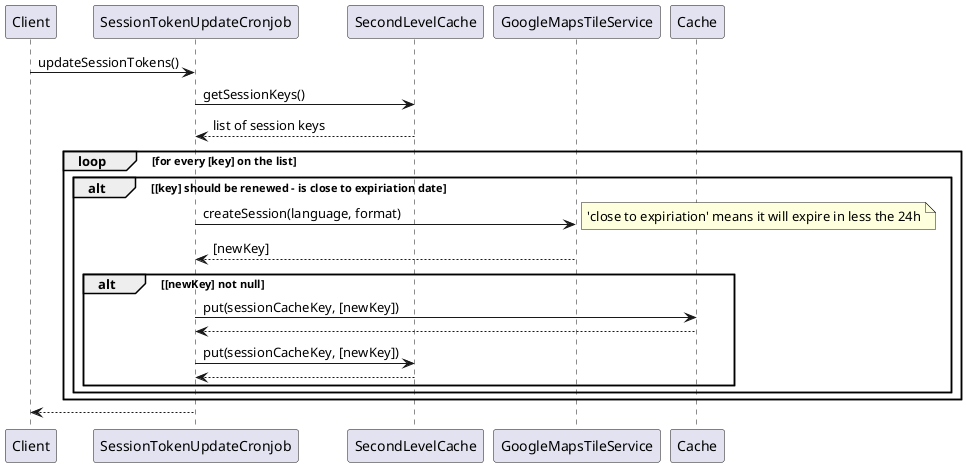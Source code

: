 @startuml

!$newKey = "[newKey]"

Client -> SessionTokenUpdateCronjob: updateSessionTokens()

SessionTokenUpdateCronjob -> SecondLevelCache: getSessionKeys()
SecondLevelCache --> SessionTokenUpdateCronjob: list of session keys

loop for every [key] on the list
    alt [key] should be renewed - is close to expiriation date
        SessionTokenUpdateCronjob -> GoogleMapsTileService: createSession(language, format)
        note right: 'close to expiriation' means it will expire in less the 24h
        GoogleMapsTileService --> SessionTokenUpdateCronjob: $newKey
        alt $newKey not null
            SessionTokenUpdateCronjob -> Cache: put(sessionCacheKey, $newKey)
            Cache --> SessionTokenUpdateCronjob
            SessionTokenUpdateCronjob -> SecondLevelCache: put(sessionCacheKey, $newKey)
            SecondLevelCache --> SessionTokenUpdateCronjob
        end
    end
end

SessionTokenUpdateCronjob --> Client

@enduml
